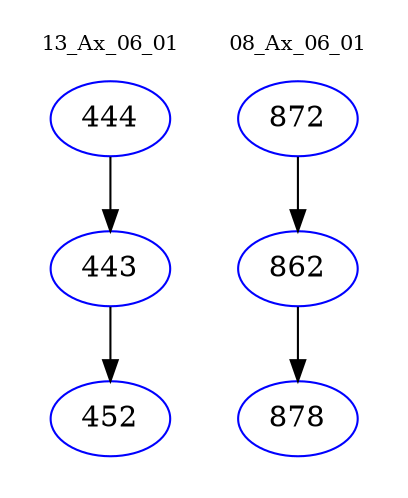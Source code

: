 digraph{
subgraph cluster_0 {
color = white
label = "13_Ax_06_01";
fontsize=10;
T0_444 [label="444", color="blue"]
T0_444 -> T0_443 [color="black"]
T0_443 [label="443", color="blue"]
T0_443 -> T0_452 [color="black"]
T0_452 [label="452", color="blue"]
}
subgraph cluster_1 {
color = white
label = "08_Ax_06_01";
fontsize=10;
T1_872 [label="872", color="blue"]
T1_872 -> T1_862 [color="black"]
T1_862 [label="862", color="blue"]
T1_862 -> T1_878 [color="black"]
T1_878 [label="878", color="blue"]
}
}
